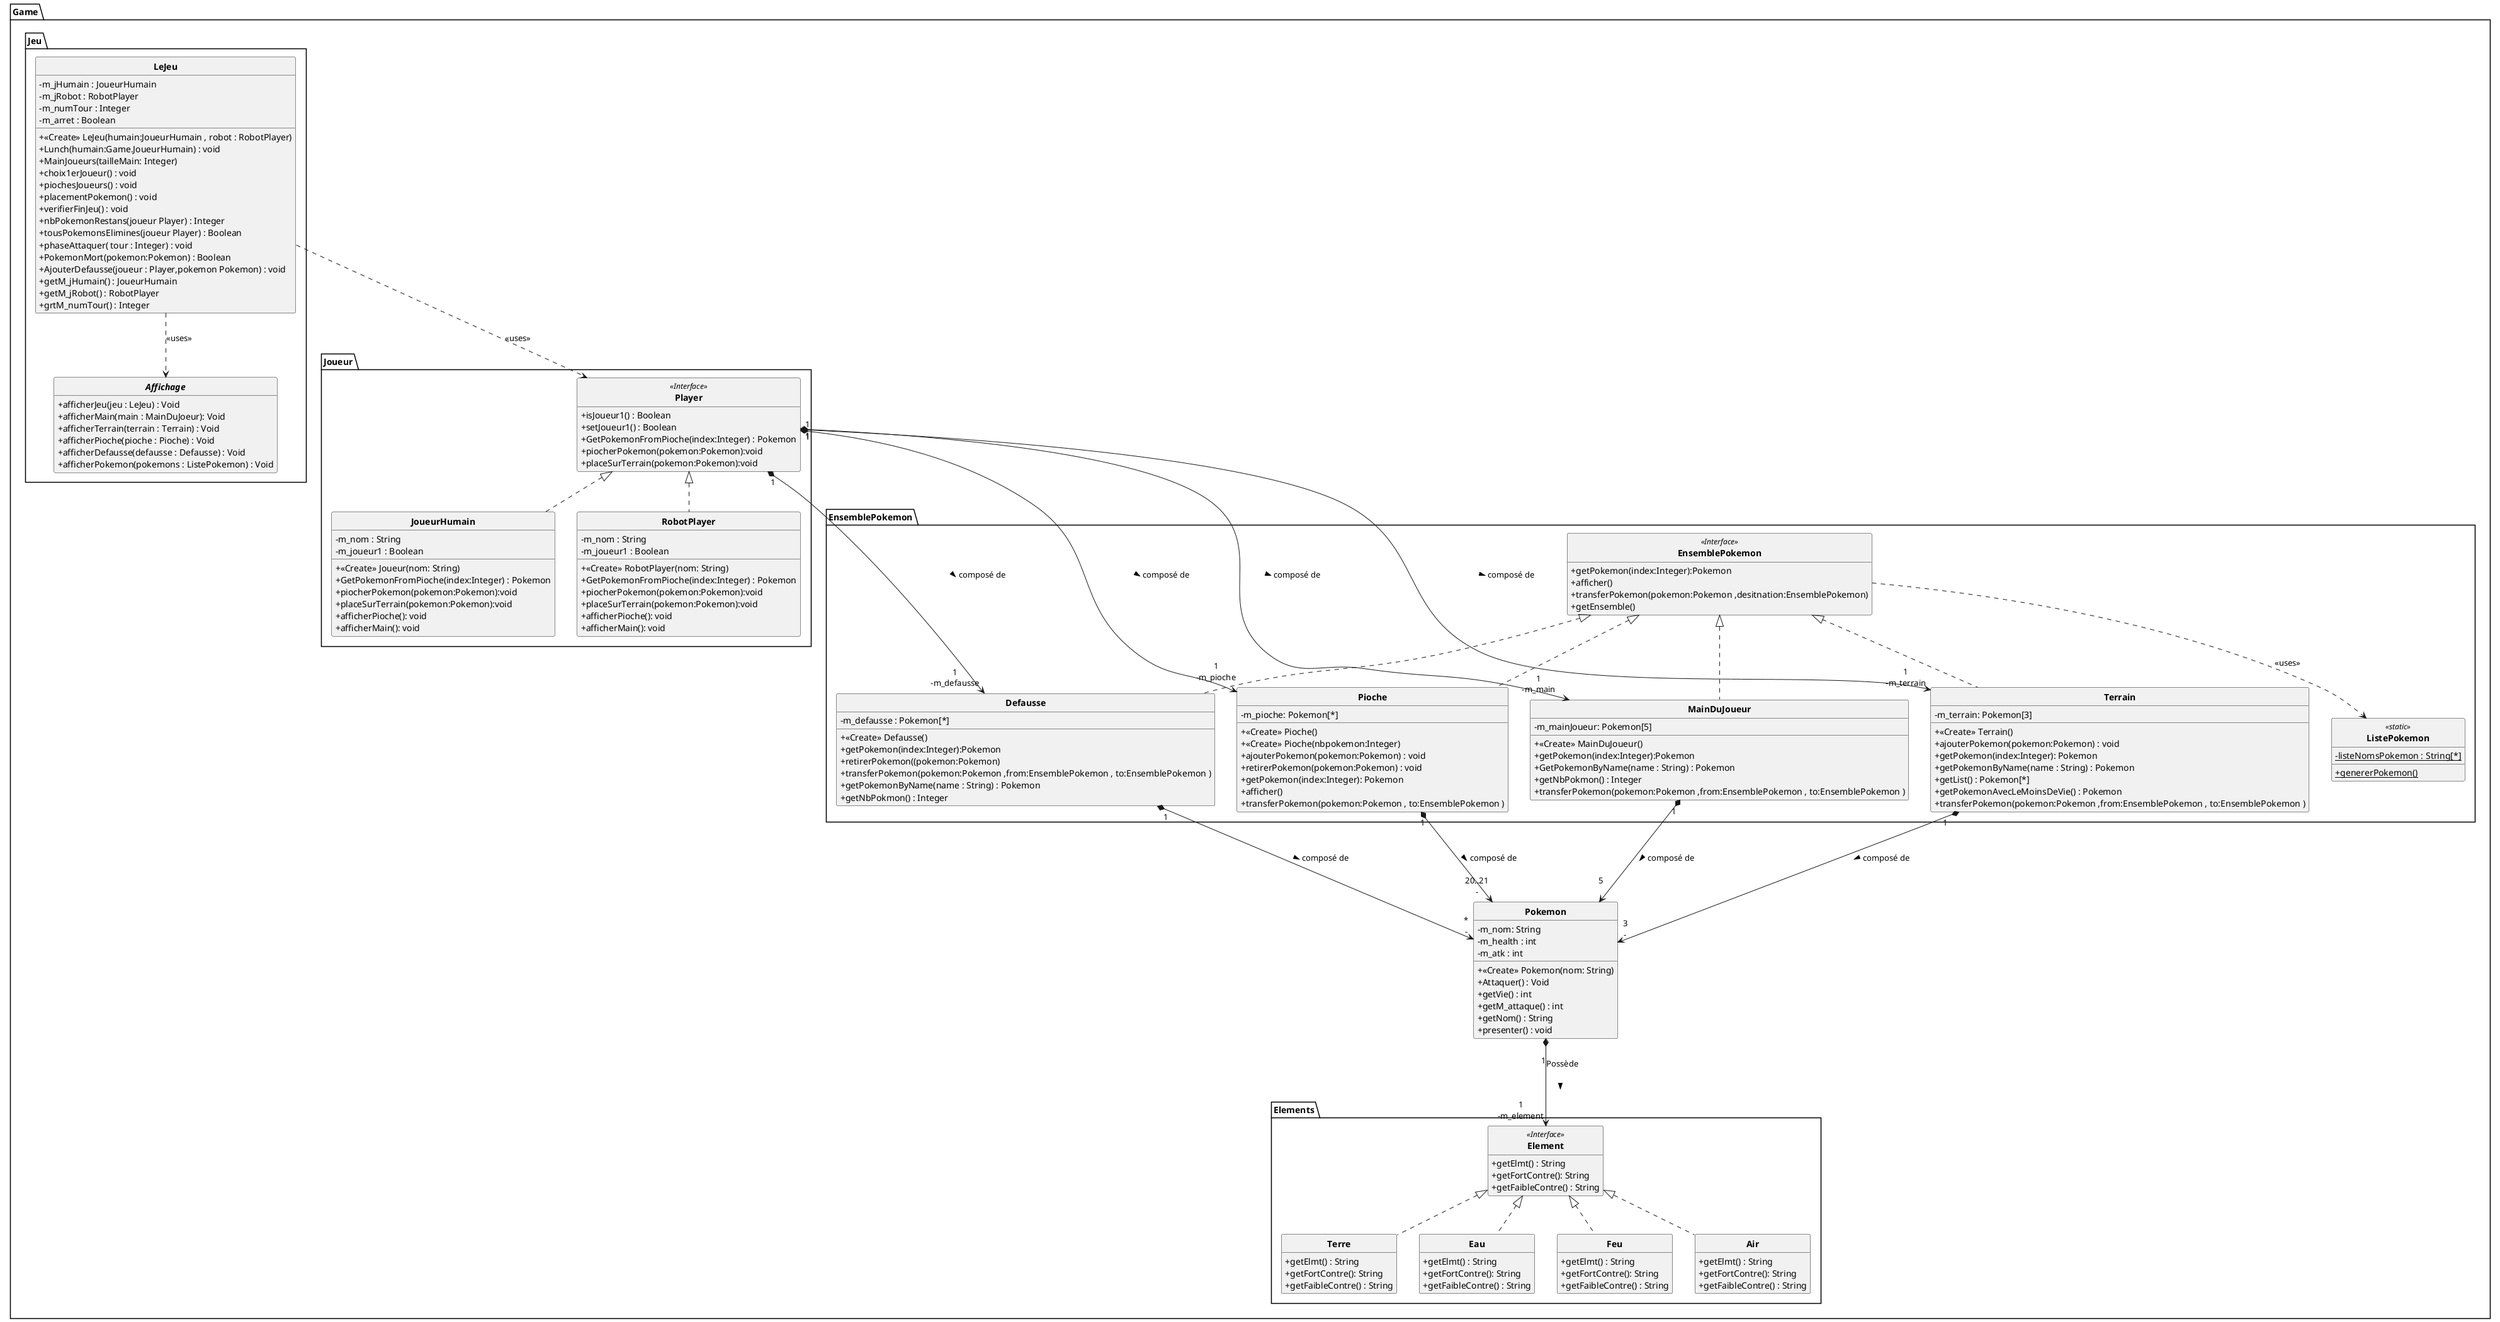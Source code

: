 @startuml
'https://plantuml.com/class-diagram
skinparam classAttributeIconSize 0
skinparam classFontStyle Bold
skinparam style strictuml
hide empty members


package Game
{
    package Elements
    {

        class Element <<Interface>>
            {
                + getElmt() : String
                + getFortContre(): String
                + getFaibleContre() : String
            }

        class Terre implements Element
            {
                + getElmt() : String
                + getFortContre(): String
                + getFaibleContre() : String
            }

        class Eau implements Element
            {
                + getElmt() : String
                + getFortContre(): String
                + getFaibleContre() : String
            }

        class Feu implements Element
            {
                + getElmt() : String
                + getFortContre(): String
                + getFaibleContre() : String
            }

        class Air implements Element
            {
                + getElmt() : String
                + getFortContre(): String
                + getFaibleContre() : String
            }
    }

    package EnsemblePokemon
    {
        class  EnsemblePokemon <<Interface>>
        {
            + getPokemon(index:Integer):Pokemon
            + afficher()
            + transferPokemon(pokemon:Pokemon ,desitnation:EnsemblePokemon)
            + getEnsemble()
        }
        class  ListePokemon <<static>>
        {
            - {static} listeNomsPokemon : String[*]
            + {static} genererPokemon()

        }
        class Defausse implements EnsemblePokemon
            {
                - m_defausse : Pokemon[*]
                + <<Create>> Defausse()
                + getPokemon(index:Integer):Pokemon
                + retirerPokemon((pokemon:Pokemon)
                + transferPokemon(pokemon:Pokemon ,from:EnsemblePokemon , to:EnsemblePokemon )
                +getPokemonByName(name : String) : Pokemon
                +getNbPokmon() : Integer
            }

        class MainDuJoueur implements EnsemblePokemon
            {
                - m_mainJoueur: Pokemon[5]
                + <<Create>> MainDuJoueur()
                + getPokemon(index:Integer):Pokemon
                +GetPokemonByName(name : String) : Pokemon
                +getNbPokmon() : Integer
                + transferPokemon(pokemon:Pokemon ,from:EnsemblePokemon , to:EnsemblePokemon )
            }

        class Terrain implements EnsemblePokemon
            {
                - m_terrain: Pokemon[3]
                + <<Create>> Terrain()
                + ajouterPokemon(pokemon:Pokemon) : void
                + getPokemon(index:Integer): Pokemon
                + getPokemonByName(name : String) : Pokemon
                + getList() : Pokemon[*]
                + getPokemonAvecLeMoinsDeVie() : Pokemon
                + transferPokemon(pokemon:Pokemon ,from:EnsemblePokemon , to:EnsemblePokemon )
            }

        class Pioche implements EnsemblePokemon
            {
                - m_pioche: Pokemon[*]
                + <<Create>> Pioche()
                + <<Create>> Pioche(nbpokemon:Integer)
                + ajouterPokemon(pokemon:Pokemon) : void
                + retirerPokemon(pokemon:Pokemon) : void
                + getPokemon(index:Integer): Pokemon
                + afficher()
                + transferPokemon(pokemon:Pokemon , to:EnsemblePokemon )
            }
    }

    package Joueur
    {
        class Player <<Interface>>
                                {
                                    + isJoueur1() : Boolean
                                    + setJoueur1() : Boolean
                                    + GetPokemonFromPioche(index:Integer) : Pokemon
                                    + piocherPokemon(pokemon:Pokemon):void
                                    + placeSurTerrain(pokemon:Pokemon):void
                                }
        class JoueurHumain implements Player
                    {
                        - m_nom : String
                        - m_joueur1 : Boolean
                        + <<Create>> Joueur(nom: String)
                        + GetPokemonFromPioche(index:Integer) : Pokemon
                        + piocherPokemon(pokemon:Pokemon):void
                        + placeSurTerrain(pokemon:Pokemon):void
                        + afficherPioche(): void
                        + afficherMain(): void
                    }
        class RobotPlayer implements Player
                            {
                                - m_nom : String
                                - m_joueur1 : Boolean
                                + <<Create>> RobotPlayer(nom: String)
                                + GetPokemonFromPioche(index:Integer) : Pokemon
                                + piocherPokemon(pokemon:Pokemon):void
                                + placeSurTerrain(pokemon:Pokemon):void
                                + afficherPioche(): void
                                + afficherMain(): void
                            }
    }

    class Pokemon
    {
        - m_nom: String
        - m_health : int
        - m_atk : int
        + <<Create>> Pokemon(nom: String)
        + Attaquer() : Void
        + getVie() : int
        + getM_attaque() : int
        + getNom() : String
        + presenter() : void
    }

    package Jeu
    {
        class LeJeu
        {
            - m_jHumain : JoueurHumain
            - m_jRobot : RobotPlayer
            - m_numTour : Integer
            - m_arret : Boolean
            + <<Create>> LeJeu(humain:JoueurHumain , robot : RobotPlayer)
            + Lunch(humain:Game.JoueurHumain) : void
            + MainJoueurs(tailleMain: Integer)
            + choix1erJoueur() : void
            + piochesJoueurs() : void
            + placementPokemon() : void
            + verifierFinJeu() : void
            + nbPokemonRestans(joueur Player) : Integer
            + tousPokemonsElimines(joueur Player) : Boolean
            + phaseAttaquer( tour : Integer) : void
            + PokemonMort(pokemon:Pokemon) : Boolean
            + AjouterDefausse(joueur : Player,pokemon Pokemon) : void
            + getM_jHumain() : JoueurHumain
            + getM_jRobot() : RobotPlayer
            + grtM_numTour() : Integer
        }
        abstract Affichage
        {
            + afficherJeu(jeu : LeJeu) : Void
            + afficherMain(main : MainDuJoeur): Void
            + afficherTerrain(terrain : Terrain) : Void
            + afficherPioche(pioche : Pioche) : Void
            + afficherDefausse(defausse : Defausse) : Void
            + afficherPokemon(pokemons : ListePokemon) : Void
        }
    }

}


Pioche "1" *---> "20..21\n-" Pokemon : composé de \t\t >
MainDuJoueur "1" *---> "5\n" Pokemon : composé de \t\t >
Terrain "1" *---> "3\n-" Pokemon : composé de \t\t >
Defausse "1" *---> "*\n-" Pokemon : composé de \t\t >

Player "1" *---> "1\n-m_terrain" Terrain : composé de \t\t >
Player "1" *---> "1\n-m_pioche" Pioche : composé de \t\t >
Player "1" *---> "1\n-m_main" MainDuJoueur : composé de \t\t >
Player "1" *---> "1\n-m_defausse" Defausse : composé de \t\t >
Pokemon "\n 1" *--> "1\n-m_element" Element : Possède\n\n >

Game.EnsemblePokemon.EnsemblePokemon ..> ListePokemon : <<uses>>
LeJeu ..> Player : <<uses>>
LeJeu ..> Affichage : <<uses>>



@enduml
